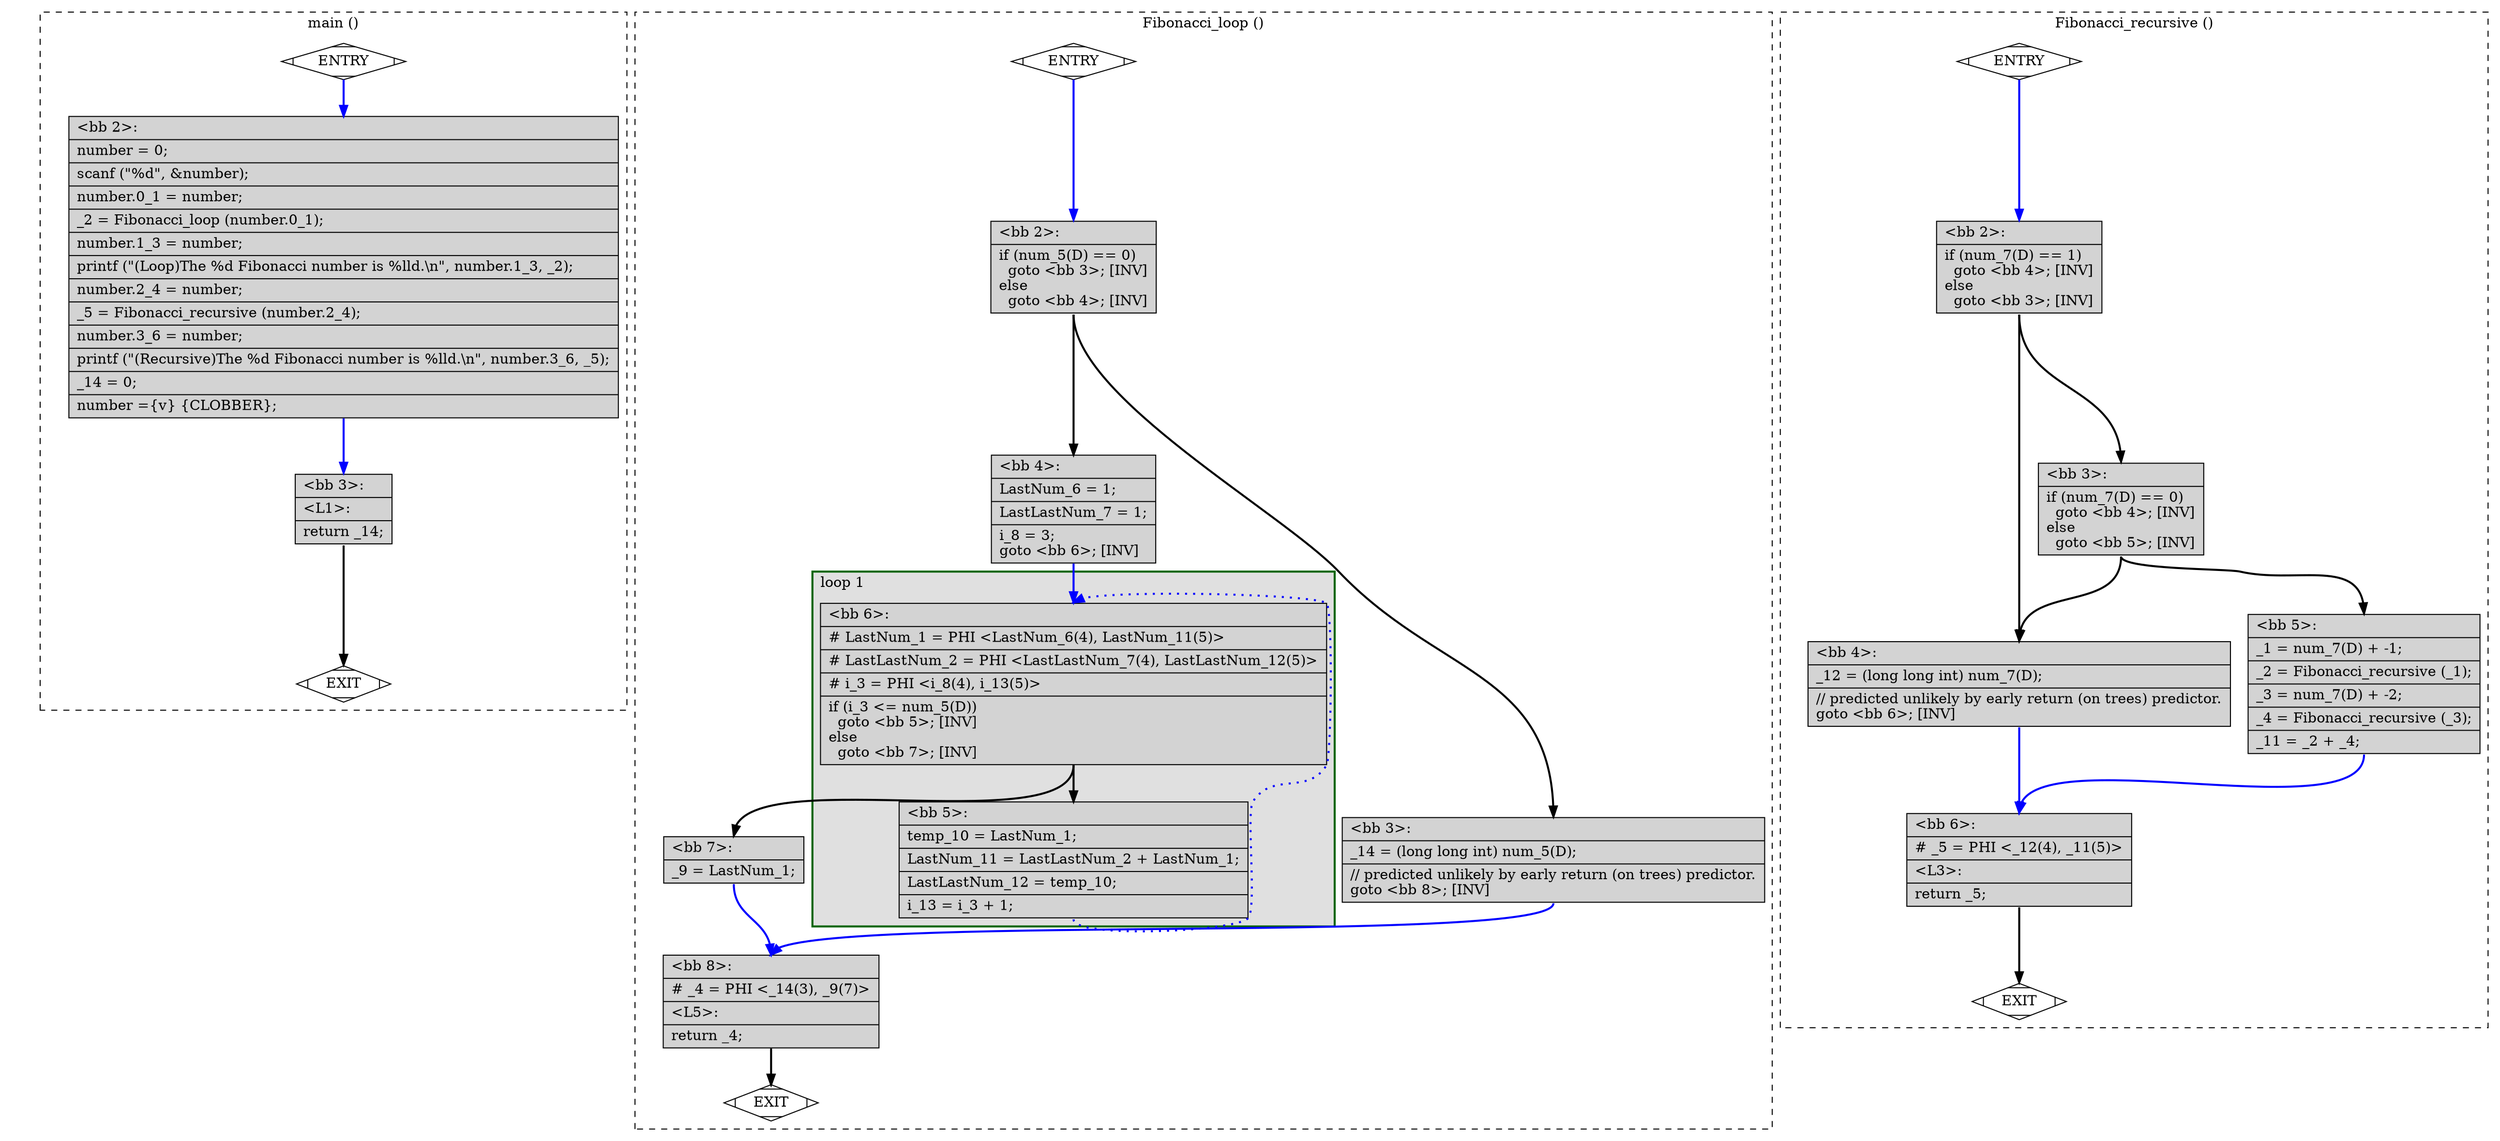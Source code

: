 digraph "a-main.c.244t.optimized" {
overlap=false;
subgraph "cluster_main" {
	style="dashed";
	color="black";
	label="main ()";
	fn_0_basic_block_0 [shape=Mdiamond,style=filled,fillcolor=white,label="ENTRY"];

	fn_0_basic_block_1 [shape=Mdiamond,style=filled,fillcolor=white,label="EXIT"];

	fn_0_basic_block_2 [shape=record,style=filled,fillcolor=lightgrey,label="{\<bb\ 2\>:\l\
|number\ =\ 0;\l\
|scanf\ (\"%d\",\ &number);\l\
|number.0_1\ =\ number;\l\
|_2\ =\ Fibonacci_loop\ (number.0_1);\l\
|number.1_3\ =\ number;\l\
|printf\ (\"(Loop)The\ %d\ Fibonacci\ number\ is\ %lld.\\n\",\ number.1_3,\ _2);\l\
|number.2_4\ =\ number;\l\
|_5\ =\ Fibonacci_recursive\ (number.2_4);\l\
|number.3_6\ =\ number;\l\
|printf\ (\"(Recursive)The\ %d\ Fibonacci\ number\ is\ %lld.\\n\",\ number.3_6,\ _5);\l\
|_14\ =\ 0;\l\
|number\ =\{v\}\ \{CLOBBER\};\l\
}"];

	fn_0_basic_block_3 [shape=record,style=filled,fillcolor=lightgrey,label="{\<bb\ 3\>:\l\
|\<L1\>:\l\
|return\ _14;\l\
}"];

	fn_0_basic_block_0:s -> fn_0_basic_block_2:n [style="solid,bold",color=blue,weight=100,constraint=true];
	fn_0_basic_block_2:s -> fn_0_basic_block_3:n [style="solid,bold",color=blue,weight=100,constraint=true];
	fn_0_basic_block_3:s -> fn_0_basic_block_1:n [style="solid,bold",color=black,weight=10,constraint=true];
	fn_0_basic_block_0:s -> fn_0_basic_block_1:n [style="invis",constraint=true];
}
subgraph "cluster_Fibonacci_loop" {
	style="dashed";
	color="black";
	label="Fibonacci_loop ()";
	subgraph cluster_1_1 {
	style="filled";
	color="darkgreen";
	fillcolor="grey88";
	label="loop 1";
	labeljust=l;
	penwidth=2;
	fn_1_basic_block_6 [shape=record,style=filled,fillcolor=lightgrey,label="{\<bb\ 6\>:\l\
|#\ LastNum_1\ =\ PHI\ \<LastNum_6(4),\ LastNum_11(5)\>\l\
|#\ LastLastNum_2\ =\ PHI\ \<LastLastNum_7(4),\ LastLastNum_12(5)\>\l\
|#\ i_3\ =\ PHI\ \<i_8(4),\ i_13(5)\>\l\
|if\ (i_3\ \<=\ num_5(D))\l\
\ \ goto\ \<bb\ 5\>;\ [INV]\l\
else\l\
\ \ goto\ \<bb\ 7\>;\ [INV]\l\
}"];

	fn_1_basic_block_5 [shape=record,style=filled,fillcolor=lightgrey,label="{\<bb\ 5\>:\l\
|temp_10\ =\ LastNum_1;\l\
|LastNum_11\ =\ LastLastNum_2\ +\ LastNum_1;\l\
|LastLastNum_12\ =\ temp_10;\l\
|i_13\ =\ i_3\ +\ 1;\l\
}"];

	}
	fn_1_basic_block_0 [shape=Mdiamond,style=filled,fillcolor=white,label="ENTRY"];

	fn_1_basic_block_1 [shape=Mdiamond,style=filled,fillcolor=white,label="EXIT"];

	fn_1_basic_block_2 [shape=record,style=filled,fillcolor=lightgrey,label="{\<bb\ 2\>:\l\
|if\ (num_5(D)\ ==\ 0)\l\
\ \ goto\ \<bb\ 3\>;\ [INV]\l\
else\l\
\ \ goto\ \<bb\ 4\>;\ [INV]\l\
}"];

	fn_1_basic_block_3 [shape=record,style=filled,fillcolor=lightgrey,label="{\<bb\ 3\>:\l\
|_14\ =\ (long\ long\ int)\ num_5(D);\l\
|//\ predicted\ unlikely\ by\ early\ return\ (on\ trees)\ predictor.\l\
goto\ \<bb\ 8\>;\ [INV]\l\
}"];

	fn_1_basic_block_4 [shape=record,style=filled,fillcolor=lightgrey,label="{\<bb\ 4\>:\l\
|LastNum_6\ =\ 1;\l\
|LastLastNum_7\ =\ 1;\l\
|i_8\ =\ 3;\l\
goto\ \<bb\ 6\>;\ [INV]\l\
}"];

	fn_1_basic_block_7 [shape=record,style=filled,fillcolor=lightgrey,label="{\<bb\ 7\>:\l\
|_9\ =\ LastNum_1;\l\
}"];

	fn_1_basic_block_8 [shape=record,style=filled,fillcolor=lightgrey,label="{\<bb\ 8\>:\l\
|#\ _4\ =\ PHI\ \<_14(3),\ _9(7)\>\l\
|\<L5\>:\l\
|return\ _4;\l\
}"];

	fn_1_basic_block_0:s -> fn_1_basic_block_2:n [style="solid,bold",color=blue,weight=100,constraint=true];
	fn_1_basic_block_2:s -> fn_1_basic_block_3:n [style="solid,bold",color=black,weight=10,constraint=true];
	fn_1_basic_block_2:s -> fn_1_basic_block_4:n [style="solid,bold",color=black,weight=10,constraint=true];
	fn_1_basic_block_3:s -> fn_1_basic_block_8:n [style="solid,bold",color=blue,weight=100,constraint=true];
	fn_1_basic_block_4:s -> fn_1_basic_block_6:n [style="solid,bold",color=blue,weight=100,constraint=true];
	fn_1_basic_block_5:s -> fn_1_basic_block_6:n [style="dotted,bold",color=blue,weight=10,constraint=false];
	fn_1_basic_block_6:s -> fn_1_basic_block_5:n [style="solid,bold",color=black,weight=10,constraint=true];
	fn_1_basic_block_6:s -> fn_1_basic_block_7:n [style="solid,bold",color=black,weight=10,constraint=true];
	fn_1_basic_block_7:s -> fn_1_basic_block_8:n [style="solid,bold",color=blue,weight=100,constraint=true];
	fn_1_basic_block_8:s -> fn_1_basic_block_1:n [style="solid,bold",color=black,weight=10,constraint=true];
	fn_1_basic_block_0:s -> fn_1_basic_block_1:n [style="invis",constraint=true];
}
subgraph "cluster_Fibonacci_recursive" {
	style="dashed";
	color="black";
	label="Fibonacci_recursive ()";
	fn_2_basic_block_0 [shape=Mdiamond,style=filled,fillcolor=white,label="ENTRY"];

	fn_2_basic_block_1 [shape=Mdiamond,style=filled,fillcolor=white,label="EXIT"];

	fn_2_basic_block_2 [shape=record,style=filled,fillcolor=lightgrey,label="{\<bb\ 2\>:\l\
|if\ (num_7(D)\ ==\ 1)\l\
\ \ goto\ \<bb\ 4\>;\ [INV]\l\
else\l\
\ \ goto\ \<bb\ 3\>;\ [INV]\l\
}"];

	fn_2_basic_block_3 [shape=record,style=filled,fillcolor=lightgrey,label="{\<bb\ 3\>:\l\
|if\ (num_7(D)\ ==\ 0)\l\
\ \ goto\ \<bb\ 4\>;\ [INV]\l\
else\l\
\ \ goto\ \<bb\ 5\>;\ [INV]\l\
}"];

	fn_2_basic_block_4 [shape=record,style=filled,fillcolor=lightgrey,label="{\<bb\ 4\>:\l\
|_12\ =\ (long\ long\ int)\ num_7(D);\l\
|//\ predicted\ unlikely\ by\ early\ return\ (on\ trees)\ predictor.\l\
goto\ \<bb\ 6\>;\ [INV]\l\
}"];

	fn_2_basic_block_5 [shape=record,style=filled,fillcolor=lightgrey,label="{\<bb\ 5\>:\l\
|_1\ =\ num_7(D)\ +\ -1;\l\
|_2\ =\ Fibonacci_recursive\ (_1);\l\
|_3\ =\ num_7(D)\ +\ -2;\l\
|_4\ =\ Fibonacci_recursive\ (_3);\l\
|_11\ =\ _2\ +\ _4;\l\
}"];

	fn_2_basic_block_6 [shape=record,style=filled,fillcolor=lightgrey,label="{\<bb\ 6\>:\l\
|#\ _5\ =\ PHI\ \<_12(4),\ _11(5)\>\l\
|\<L3\>:\l\
|return\ _5;\l\
}"];

	fn_2_basic_block_0:s -> fn_2_basic_block_2:n [style="solid,bold",color=blue,weight=100,constraint=true];
	fn_2_basic_block_2:s -> fn_2_basic_block_4:n [style="solid,bold",color=black,weight=10,constraint=true];
	fn_2_basic_block_2:s -> fn_2_basic_block_3:n [style="solid,bold",color=black,weight=10,constraint=true];
	fn_2_basic_block_3:s -> fn_2_basic_block_4:n [style="solid,bold",color=black,weight=10,constraint=true];
	fn_2_basic_block_3:s -> fn_2_basic_block_5:n [style="solid,bold",color=black,weight=10,constraint=true];
	fn_2_basic_block_4:s -> fn_2_basic_block_6:n [style="solid,bold",color=blue,weight=100,constraint=true];
	fn_2_basic_block_5:s -> fn_2_basic_block_6:n [style="solid,bold",color=blue,weight=100,constraint=true];
	fn_2_basic_block_6:s -> fn_2_basic_block_1:n [style="solid,bold",color=black,weight=10,constraint=true];
	fn_2_basic_block_0:s -> fn_2_basic_block_1:n [style="invis",constraint=true];
}
}
